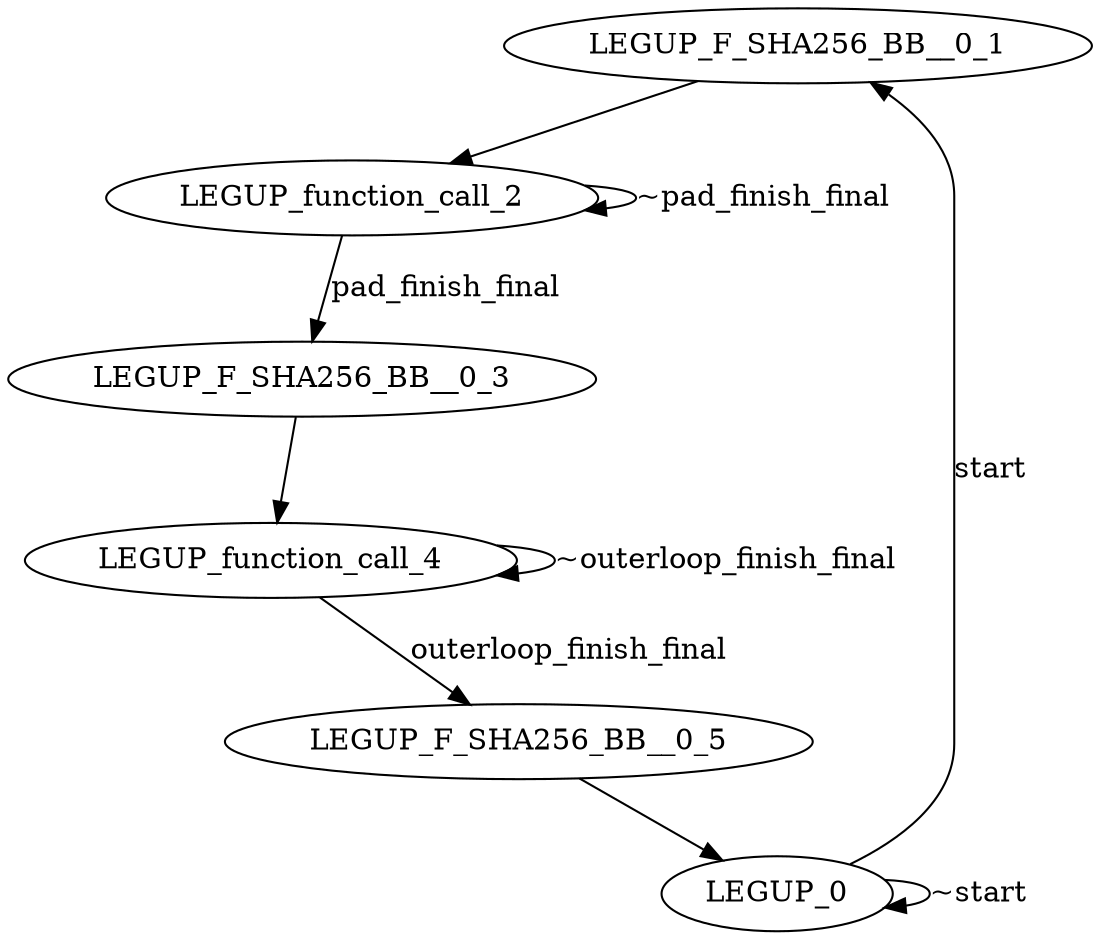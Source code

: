 digraph {
Node0x3737dd0[label="LEGUP_F_SHA256_BB__0_1"];
Node0x370f090[label="LEGUP_0"];
Node0x370f090 -> Node0x3737dd0[label="start"];
Node0x370f090 -> Node0x370f090[label="~start"];
Node0x3788d50[label="LEGUP_function_call_2"];
Node0x3737dd0 -> Node0x3788d50;
Node0x37395d0[label="LEGUP_F_SHA256_BB__0_3"];
Node0x3788d50 -> Node0x37395d0[label="pad_finish_final"];
Node0x3788d50 -> Node0x3788d50[label="~pad_finish_final"];
Node0x3877060[label="LEGUP_function_call_4"];
Node0x37395d0 -> Node0x3877060;
Node0x37396a0[label="LEGUP_F_SHA256_BB__0_5"];
Node0x3877060 -> Node0x37396a0[label="outerloop_finish_final"];
Node0x3877060 -> Node0x3877060[label="~outerloop_finish_final"];
Node0x37396a0 -> Node0x370f090;
}
